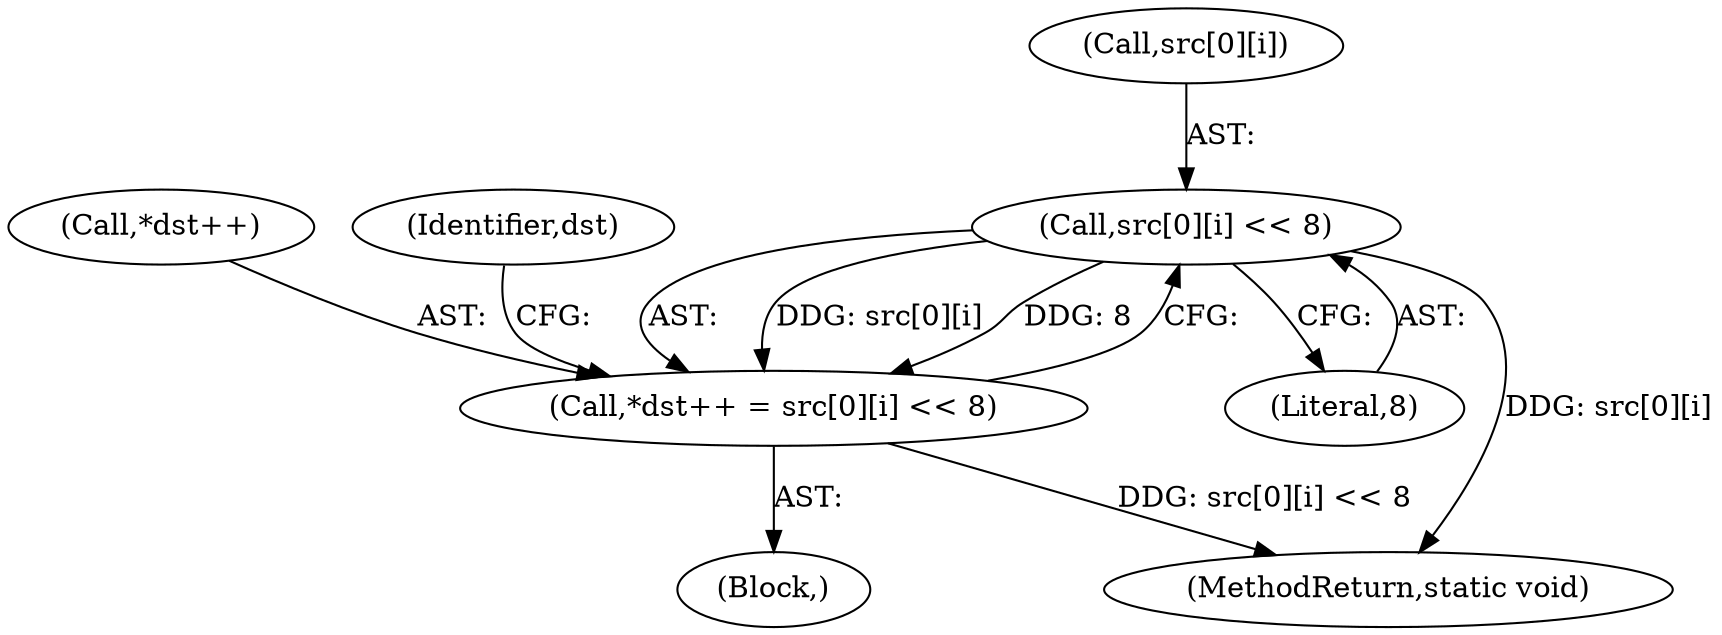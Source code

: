digraph "0_Android_acc192347665943ca674acf117e4f74a88436922_8@array" {
"1000122" [label="(Call,src[0][i] << 8)"];
"1000118" [label="(Call,*dst++ = src[0][i] << 8)"];
"1000122" [label="(Call,src[0][i] << 8)"];
"1000117" [label="(Block,)"];
"1000128" [label="(Literal,8)"];
"1000119" [label="(Call,*dst++)"];
"1000140" [label="(MethodReturn,static void)"];
"1000132" [label="(Identifier,dst)"];
"1000123" [label="(Call,src[0][i])"];
"1000118" [label="(Call,*dst++ = src[0][i] << 8)"];
"1000122" -> "1000118"  [label="AST: "];
"1000122" -> "1000128"  [label="CFG: "];
"1000123" -> "1000122"  [label="AST: "];
"1000128" -> "1000122"  [label="AST: "];
"1000118" -> "1000122"  [label="CFG: "];
"1000122" -> "1000140"  [label="DDG: src[0][i]"];
"1000122" -> "1000118"  [label="DDG: src[0][i]"];
"1000122" -> "1000118"  [label="DDG: 8"];
"1000118" -> "1000117"  [label="AST: "];
"1000119" -> "1000118"  [label="AST: "];
"1000132" -> "1000118"  [label="CFG: "];
"1000118" -> "1000140"  [label="DDG: src[0][i] << 8"];
}
